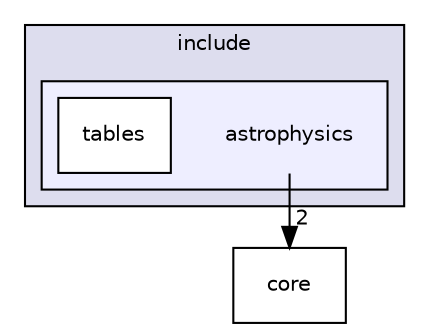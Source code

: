 digraph "include/astrophysics" {
  compound=true
  node [ fontsize="10", fontname="Helvetica"];
  edge [ labelfontsize="10", labelfontname="Helvetica"];
  subgraph clusterdir_d44c64559bbebec7f509842c48db8b23 {
    graph [ bgcolor="#ddddee", pencolor="black", label="include" fontname="Helvetica", fontsize="10", URL="dir_d44c64559bbebec7f509842c48db8b23.html"]
  subgraph clusterdir_2e89f58e79689a8ad01250709ad34702 {
    graph [ bgcolor="#eeeeff", pencolor="black", label="" URL="dir_2e89f58e79689a8ad01250709ad34702.html"];
    dir_2e89f58e79689a8ad01250709ad34702 [shape=plaintext label="astrophysics"];
    dir_dd471a0757442a54d346ddb83a295798 [shape=box label="tables" color="black" fillcolor="white" style="filled" URL="dir_dd471a0757442a54d346ddb83a295798.html"];
  }
  }
  dir_3d69f64eaf81436fe2b22361382717e5 [shape=box label="core" URL="dir_3d69f64eaf81436fe2b22361382717e5.html"];
  dir_2e89f58e79689a8ad01250709ad34702->dir_3d69f64eaf81436fe2b22361382717e5 [headlabel="2", labeldistance=1.5 headhref="dir_000001_000003.html"];
}
